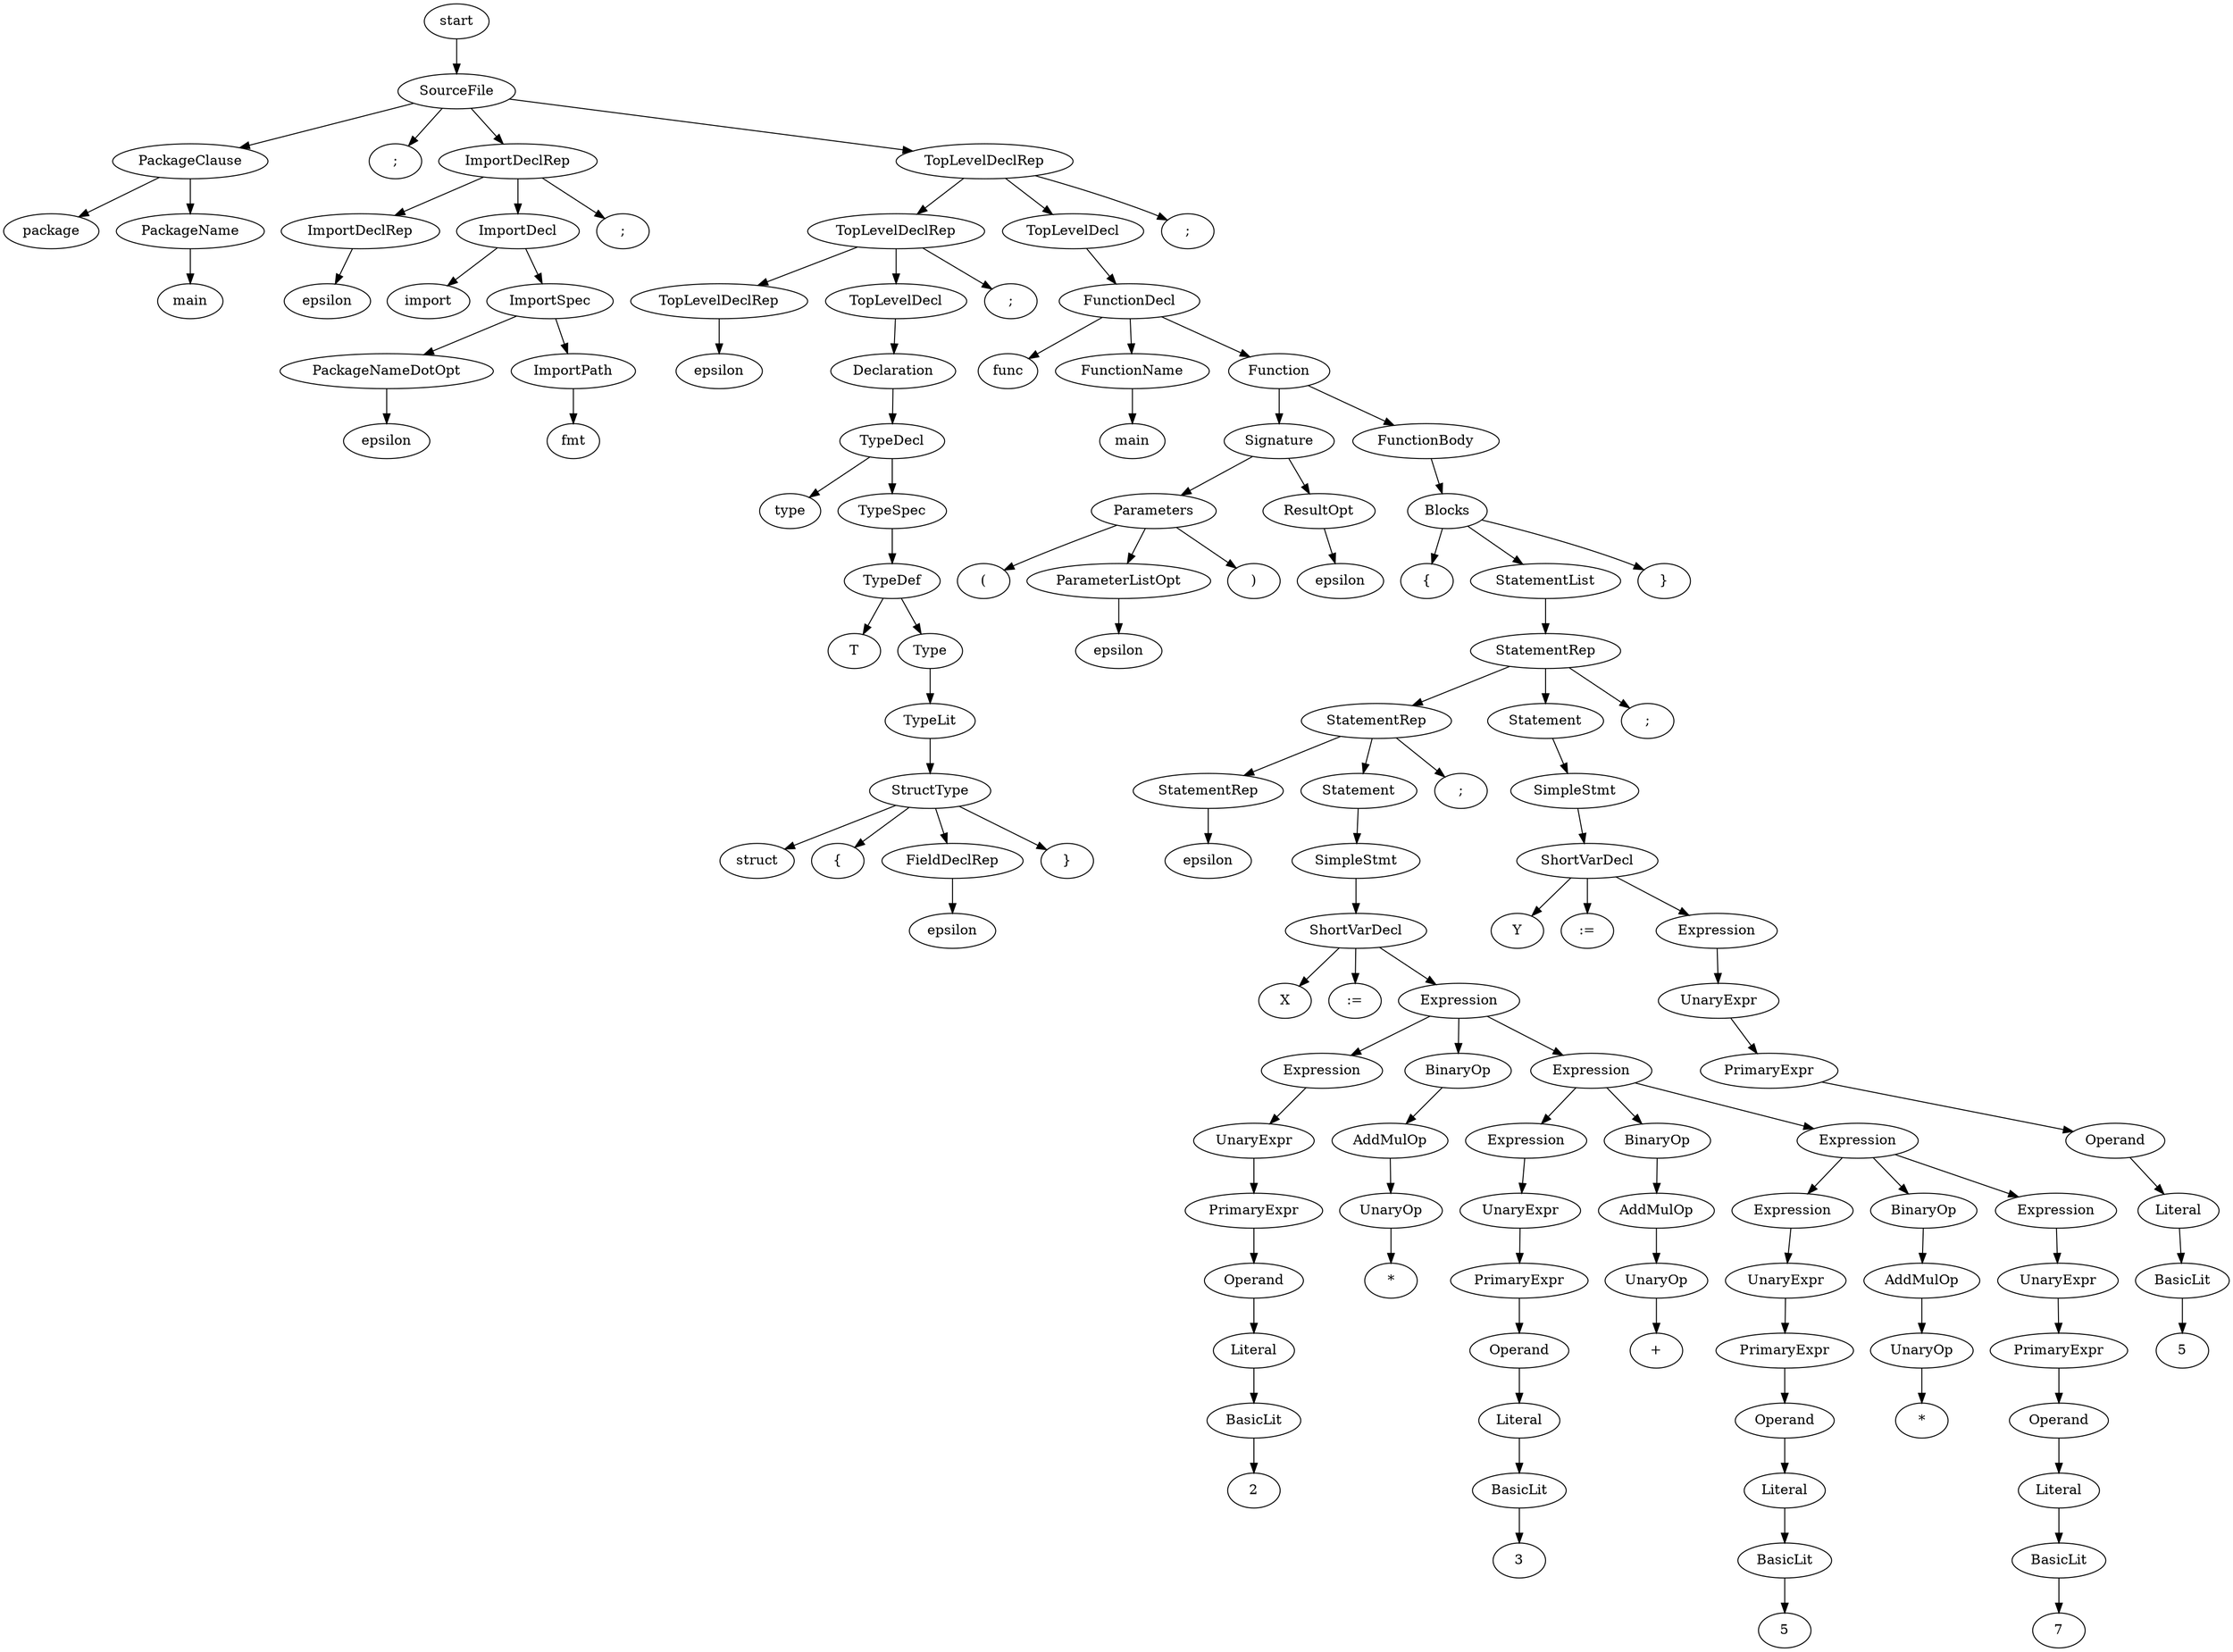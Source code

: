 digraph G {
 1[label="start"]
2[label="SourceFile"]
3[label="PackageClause"]
4[label="package"]
5[label="PackageName"]
6[label="main"]
7[label=";"]
8[label="ImportDeclRep"]
9[label="ImportDeclRep"]
10[label="epsilon"]
11[label="ImportDecl"]
12[label="import"]
13[label="ImportSpec"]
14[label="PackageNameDotOpt"]
15[label="epsilon"]
16[label="ImportPath"]
17[label="fmt"]
18[label=";"]
19[label="TopLevelDeclRep"]
20[label="TopLevelDeclRep"]
21[label="TopLevelDeclRep"]
22[label="epsilon"]
23[label="TopLevelDecl"]
24[label="Declaration"]
25[label="TypeDecl"]
26[label="type"]
27[label="TypeSpec"]
28[label="TypeDef"]
29[label="T"]
30[label="Type"]
31[label="TypeLit"]
32[label="StructType"]
33[label="struct"]
34[label="{"]
35[label="FieldDeclRep"]
36[label="epsilon"]
37[label="}"]
38[label=";"]
39[label="TopLevelDecl"]
40[label="FunctionDecl"]
41[label="func"]
42[label="FunctionName"]
43[label="main"]
44[label="Function"]
45[label="Signature"]
46[label="Parameters"]
47[label="("]
48[label="ParameterListOpt"]
49[label="epsilon"]
50[label=")"]
51[label="ResultOpt"]
52[label="epsilon"]
53[label="FunctionBody"]
54[label="Blocks"]
55[label="{"]
56[label="StatementList"]
57[label="StatementRep"]
58[label="StatementRep"]
59[label="StatementRep"]
60[label="epsilon"]
61[label="Statement"]
62[label="SimpleStmt"]
63[label="ShortVarDecl"]
64[label="X"]
65[label=":="]
66[label="Expression"]
67[label="Expression"]
68[label="UnaryExpr"]
69[label="PrimaryExpr"]
70[label="Operand"]
71[label="Literal"]
72[label="BasicLit"]
73[label="2"]
74[label="BinaryOp"]
75[label="AddMulOp"]
76[label="UnaryOp"]
77[label="*"]
78[label="Expression"]
79[label="Expression"]
80[label="UnaryExpr"]
81[label="PrimaryExpr"]
82[label="Operand"]
83[label="Literal"]
84[label="BasicLit"]
85[label="3"]
86[label="BinaryOp"]
87[label="AddMulOp"]
88[label="UnaryOp"]
89[label="+"]
90[label="Expression"]
91[label="Expression"]
92[label="UnaryExpr"]
93[label="PrimaryExpr"]
94[label="Operand"]
95[label="Literal"]
96[label="BasicLit"]
97[label="5"]
98[label="BinaryOp"]
99[label="AddMulOp"]
100[label="UnaryOp"]
101[label="*"]
102[label="Expression"]
103[label="UnaryExpr"]
104[label="PrimaryExpr"]
105[label="Operand"]
106[label="Literal"]
107[label="BasicLit"]
108[label="7"]
109[label=";"]
110[label="Statement"]
111[label="SimpleStmt"]
112[label="ShortVarDecl"]
113[label="Y"]
114[label=":="]
115[label="Expression"]
116[label="UnaryExpr"]
117[label="PrimaryExpr"]
118[label="Operand"]
119[label="Literal"]
120[label="BasicLit"]
121[label="5"]
122[label=";"]
123[label="}"]
124[label=";"]

1 -> 2 -> 3 -> 4;
3 -> 5 -> 6;
2 -> 7;
2 -> 8 -> 9 -> 10;
8 -> 11 -> 12;
11 -> 13 -> 14 -> 15;
13 -> 16 -> 17;
8 -> 18;
2 -> 19 -> 20 -> 21 -> 22;
20 -> 23 -> 24 -> 25 -> 26;
25 -> 27 -> 28 -> 29;
28 -> 30 -> 31 -> 32 -> 33;
32 -> 34;
32 -> 35 -> 36;
32 -> 37;
20 -> 38;
19 -> 39 -> 40 -> 41;
40 -> 42 -> 43;
40 -> 44 -> 45 -> 46 -> 47;
46 -> 48 -> 49;
46 -> 50;
45 -> 51 -> 52;
44 -> 53 -> 54 -> 55;
54 -> 56 -> 57 -> 58 -> 59 -> 60;
58 -> 61 -> 62 -> 63 -> 64;
63 -> 65;
63 -> 66 -> 67 -> 68 -> 69 -> 70 -> 71 -> 72 -> 73;
66 -> 74 -> 75 -> 76 -> 77;
66 -> 78 -> 79 -> 80 -> 81 -> 82 -> 83 -> 84 -> 85;
78 -> 86 -> 87 -> 88 -> 89;
78 -> 90 -> 91 -> 92 -> 93 -> 94 -> 95 -> 96 -> 97;
90 -> 98 -> 99 -> 100 -> 101;
90 -> 102 -> 103 -> 104 -> 105 -> 106 -> 107 -> 108;
58 -> 109;
57 -> 110 -> 111 -> 112 -> 113;
112 -> 114;
112 -> 115 -> 116 -> 117 -> 118 -> 119 -> 120 -> 121;
57 -> 122;
54 -> 123;
19 -> 124;
}